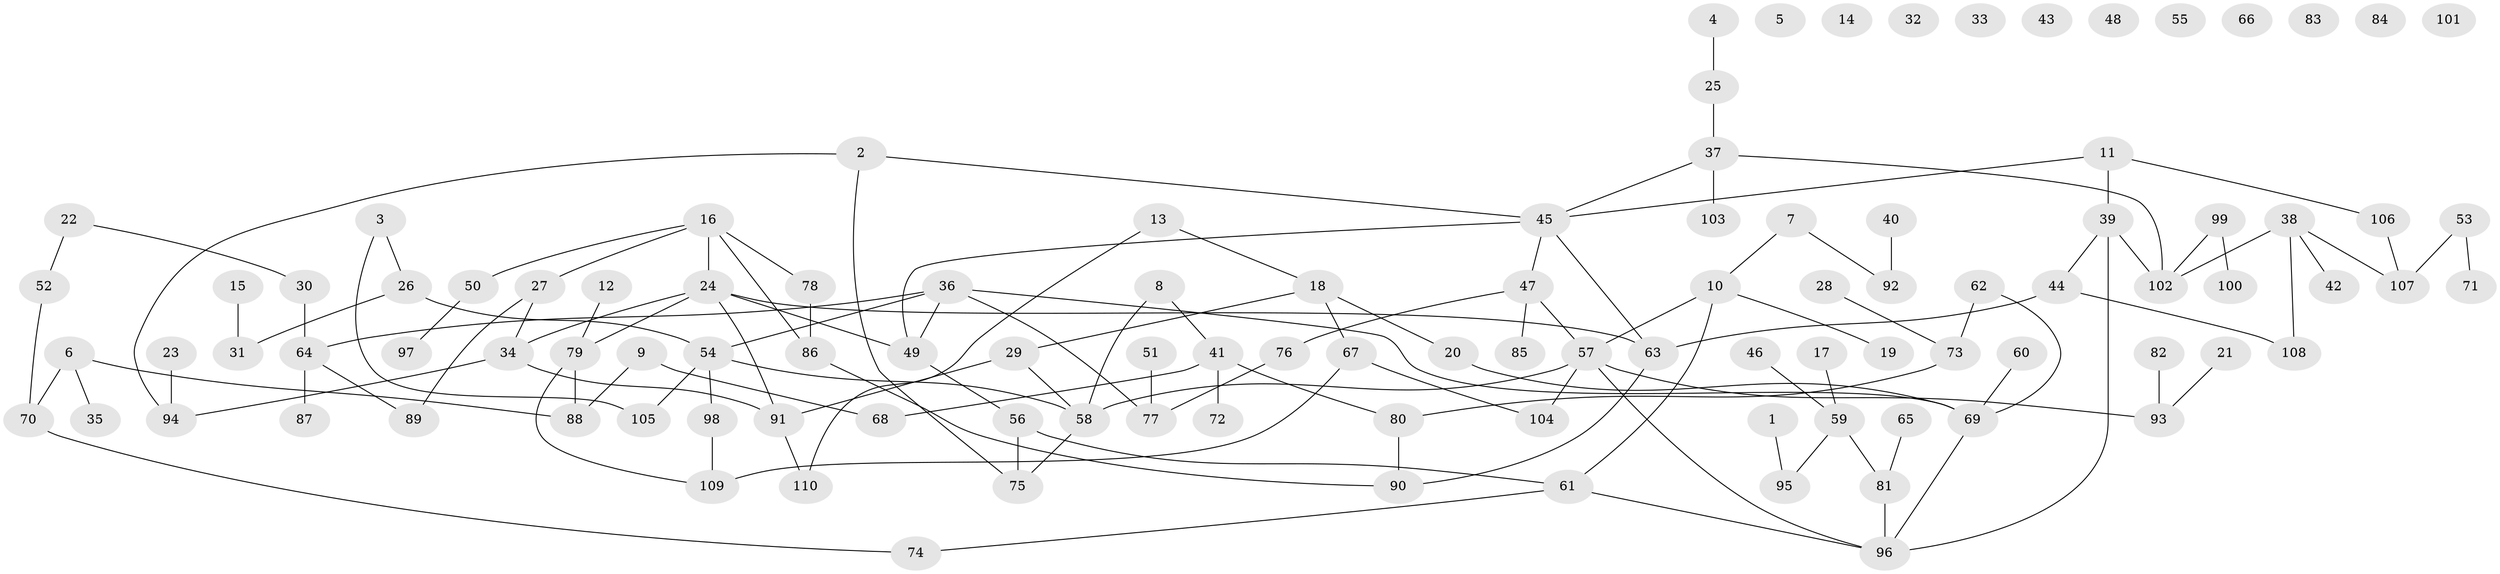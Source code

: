 // coarse degree distribution, {5: 0.13043478260869565, 4: 0.13043478260869565, 1: 0.2608695652173913, 3: 0.13043478260869565, 7: 0.043478260869565216, 2: 0.17391304347826086, 13: 0.043478260869565216, 6: 0.08695652173913043}
// Generated by graph-tools (version 1.1) at 2025/48/03/04/25 22:48:24]
// undirected, 110 vertices, 129 edges
graph export_dot {
  node [color=gray90,style=filled];
  1;
  2;
  3;
  4;
  5;
  6;
  7;
  8;
  9;
  10;
  11;
  12;
  13;
  14;
  15;
  16;
  17;
  18;
  19;
  20;
  21;
  22;
  23;
  24;
  25;
  26;
  27;
  28;
  29;
  30;
  31;
  32;
  33;
  34;
  35;
  36;
  37;
  38;
  39;
  40;
  41;
  42;
  43;
  44;
  45;
  46;
  47;
  48;
  49;
  50;
  51;
  52;
  53;
  54;
  55;
  56;
  57;
  58;
  59;
  60;
  61;
  62;
  63;
  64;
  65;
  66;
  67;
  68;
  69;
  70;
  71;
  72;
  73;
  74;
  75;
  76;
  77;
  78;
  79;
  80;
  81;
  82;
  83;
  84;
  85;
  86;
  87;
  88;
  89;
  90;
  91;
  92;
  93;
  94;
  95;
  96;
  97;
  98;
  99;
  100;
  101;
  102;
  103;
  104;
  105;
  106;
  107;
  108;
  109;
  110;
  1 -- 95;
  2 -- 45;
  2 -- 75;
  2 -- 94;
  3 -- 26;
  3 -- 105;
  4 -- 25;
  6 -- 35;
  6 -- 70;
  6 -- 88;
  7 -- 10;
  7 -- 92;
  8 -- 41;
  8 -- 58;
  9 -- 68;
  9 -- 88;
  10 -- 19;
  10 -- 57;
  10 -- 61;
  11 -- 39;
  11 -- 45;
  11 -- 106;
  12 -- 79;
  13 -- 18;
  13 -- 110;
  15 -- 31;
  16 -- 24;
  16 -- 27;
  16 -- 50;
  16 -- 78;
  16 -- 86;
  17 -- 59;
  18 -- 20;
  18 -- 29;
  18 -- 67;
  20 -- 69;
  21 -- 93;
  22 -- 30;
  22 -- 52;
  23 -- 94;
  24 -- 34;
  24 -- 49;
  24 -- 63;
  24 -- 79;
  24 -- 91;
  25 -- 37;
  26 -- 31;
  26 -- 54;
  27 -- 34;
  27 -- 89;
  28 -- 73;
  29 -- 58;
  29 -- 91;
  30 -- 64;
  34 -- 91;
  34 -- 94;
  36 -- 49;
  36 -- 54;
  36 -- 64;
  36 -- 69;
  36 -- 77;
  37 -- 45;
  37 -- 102;
  37 -- 103;
  38 -- 42;
  38 -- 102;
  38 -- 107;
  38 -- 108;
  39 -- 44;
  39 -- 96;
  39 -- 102;
  40 -- 92;
  41 -- 68;
  41 -- 72;
  41 -- 80;
  44 -- 63;
  44 -- 108;
  45 -- 47;
  45 -- 49;
  45 -- 63;
  46 -- 59;
  47 -- 57;
  47 -- 76;
  47 -- 85;
  49 -- 56;
  50 -- 97;
  51 -- 77;
  52 -- 70;
  53 -- 71;
  53 -- 107;
  54 -- 58;
  54 -- 98;
  54 -- 105;
  56 -- 61;
  56 -- 75;
  57 -- 58;
  57 -- 93;
  57 -- 96;
  57 -- 104;
  58 -- 75;
  59 -- 81;
  59 -- 95;
  60 -- 69;
  61 -- 74;
  61 -- 96;
  62 -- 69;
  62 -- 73;
  63 -- 90;
  64 -- 87;
  64 -- 89;
  65 -- 81;
  67 -- 104;
  67 -- 109;
  69 -- 96;
  70 -- 74;
  73 -- 80;
  76 -- 77;
  78 -- 86;
  79 -- 88;
  79 -- 109;
  80 -- 90;
  81 -- 96;
  82 -- 93;
  86 -- 90;
  91 -- 110;
  98 -- 109;
  99 -- 100;
  99 -- 102;
  106 -- 107;
}
